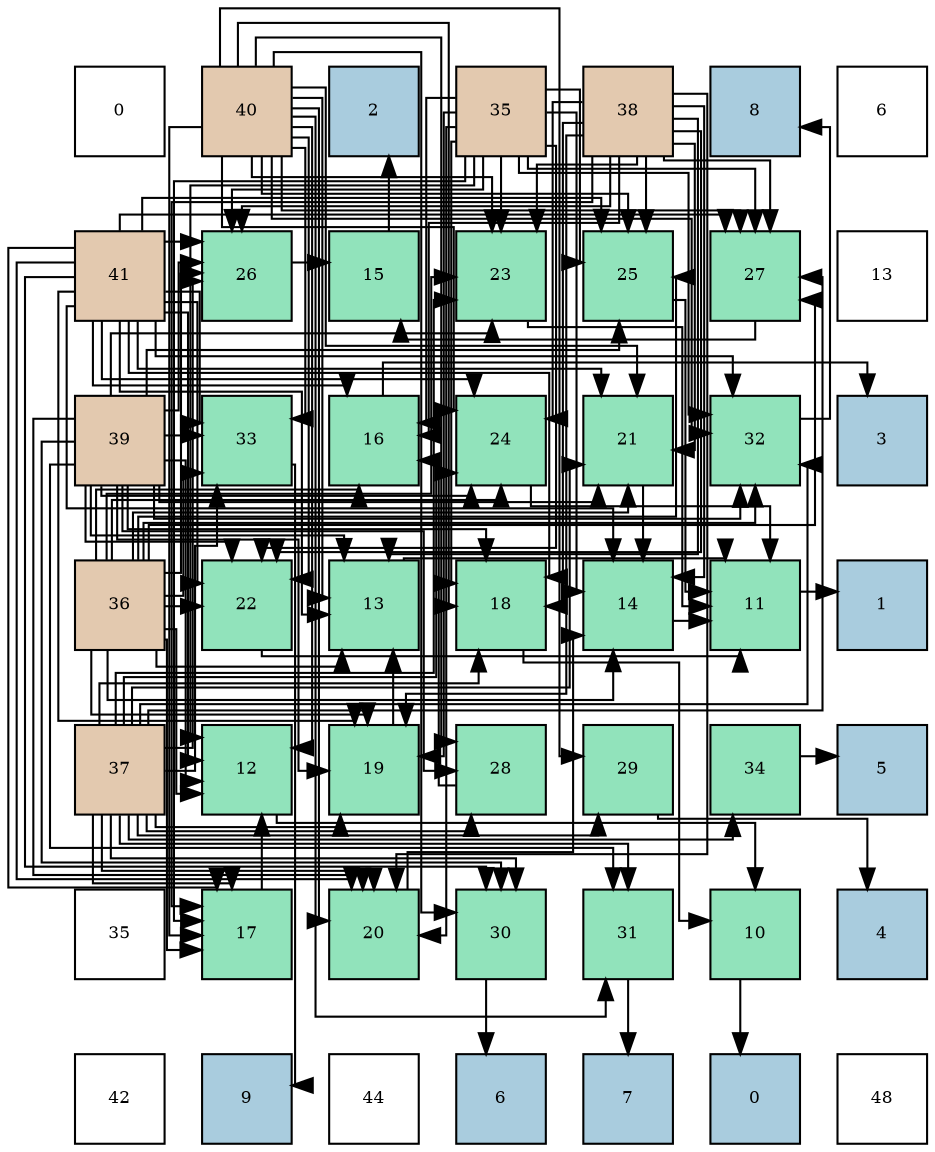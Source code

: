 digraph layout{
 rankdir=TB;
 splines=ortho;
 node [style=filled shape=square fixedsize=true width=0.6];
0[label="0", fontsize=8, fillcolor="#ffffff"];
1[label="40", fontsize=8, fillcolor="#e3c9af"];
2[label="2", fontsize=8, fillcolor="#a9ccde"];
3[label="35", fontsize=8, fillcolor="#e3c9af"];
4[label="38", fontsize=8, fillcolor="#e3c9af"];
5[label="8", fontsize=8, fillcolor="#a9ccde"];
6[label="6", fontsize=8, fillcolor="#ffffff"];
7[label="41", fontsize=8, fillcolor="#e3c9af"];
8[label="26", fontsize=8, fillcolor="#91e3bb"];
9[label="15", fontsize=8, fillcolor="#91e3bb"];
10[label="23", fontsize=8, fillcolor="#91e3bb"];
11[label="25", fontsize=8, fillcolor="#91e3bb"];
12[label="27", fontsize=8, fillcolor="#91e3bb"];
13[label="13", fontsize=8, fillcolor="#ffffff"];
14[label="39", fontsize=8, fillcolor="#e3c9af"];
15[label="33", fontsize=8, fillcolor="#91e3bb"];
16[label="16", fontsize=8, fillcolor="#91e3bb"];
17[label="24", fontsize=8, fillcolor="#91e3bb"];
18[label="21", fontsize=8, fillcolor="#91e3bb"];
19[label="32", fontsize=8, fillcolor="#91e3bb"];
20[label="3", fontsize=8, fillcolor="#a9ccde"];
21[label="36", fontsize=8, fillcolor="#e3c9af"];
22[label="22", fontsize=8, fillcolor="#91e3bb"];
23[label="13", fontsize=8, fillcolor="#91e3bb"];
24[label="18", fontsize=8, fillcolor="#91e3bb"];
25[label="14", fontsize=8, fillcolor="#91e3bb"];
26[label="11", fontsize=8, fillcolor="#91e3bb"];
27[label="1", fontsize=8, fillcolor="#a9ccde"];
28[label="37", fontsize=8, fillcolor="#e3c9af"];
29[label="12", fontsize=8, fillcolor="#91e3bb"];
30[label="19", fontsize=8, fillcolor="#91e3bb"];
31[label="28", fontsize=8, fillcolor="#91e3bb"];
32[label="29", fontsize=8, fillcolor="#91e3bb"];
33[label="34", fontsize=8, fillcolor="#91e3bb"];
34[label="5", fontsize=8, fillcolor="#a9ccde"];
35[label="35", fontsize=8, fillcolor="#ffffff"];
36[label="17", fontsize=8, fillcolor="#91e3bb"];
37[label="20", fontsize=8, fillcolor="#91e3bb"];
38[label="30", fontsize=8, fillcolor="#91e3bb"];
39[label="31", fontsize=8, fillcolor="#91e3bb"];
40[label="10", fontsize=8, fillcolor="#91e3bb"];
41[label="4", fontsize=8, fillcolor="#a9ccde"];
42[label="42", fontsize=8, fillcolor="#ffffff"];
43[label="9", fontsize=8, fillcolor="#a9ccde"];
44[label="44", fontsize=8, fillcolor="#ffffff"];
45[label="6", fontsize=8, fillcolor="#a9ccde"];
46[label="7", fontsize=8, fillcolor="#a9ccde"];
47[label="0", fontsize=8, fillcolor="#a9ccde"];
48[label="48", fontsize=8, fillcolor="#ffffff"];
edge [constraint=false, style=vis];40 -> 47;
26 -> 27;
29 -> 40;
23 -> 26;
25 -> 26;
9 -> 2;
16 -> 20;
36 -> 29;
24 -> 40;
30 -> 23;
37 -> 25;
18 -> 25;
22 -> 26;
10 -> 26;
17 -> 26;
11 -> 26;
8 -> 9;
12 -> 9;
31 -> 16;
32 -> 41;
38 -> 45;
39 -> 46;
19 -> 5;
15 -> 43;
33 -> 34;
3 -> 29;
3 -> 25;
3 -> 16;
3 -> 36;
3 -> 24;
3 -> 30;
3 -> 37;
3 -> 22;
3 -> 10;
3 -> 11;
3 -> 8;
3 -> 12;
3 -> 19;
21 -> 29;
21 -> 23;
21 -> 25;
21 -> 16;
21 -> 36;
21 -> 30;
21 -> 18;
21 -> 22;
21 -> 10;
21 -> 17;
21 -> 11;
21 -> 8;
21 -> 12;
21 -> 19;
21 -> 15;
28 -> 36;
28 -> 24;
28 -> 30;
28 -> 37;
28 -> 18;
28 -> 10;
28 -> 17;
28 -> 8;
28 -> 12;
28 -> 31;
28 -> 32;
28 -> 38;
28 -> 39;
28 -> 19;
28 -> 15;
28 -> 33;
4 -> 23;
4 -> 25;
4 -> 16;
4 -> 36;
4 -> 24;
4 -> 30;
4 -> 37;
4 -> 18;
4 -> 22;
4 -> 10;
4 -> 17;
4 -> 11;
4 -> 8;
4 -> 12;
14 -> 29;
14 -> 23;
14 -> 24;
14 -> 30;
14 -> 37;
14 -> 18;
14 -> 22;
14 -> 10;
14 -> 17;
14 -> 11;
14 -> 8;
14 -> 31;
14 -> 38;
14 -> 39;
14 -> 19;
14 -> 15;
1 -> 29;
1 -> 23;
1 -> 36;
1 -> 24;
1 -> 37;
1 -> 18;
1 -> 22;
1 -> 10;
1 -> 17;
1 -> 11;
1 -> 12;
1 -> 31;
1 -> 32;
1 -> 38;
1 -> 39;
1 -> 19;
1 -> 15;
7 -> 29;
7 -> 23;
7 -> 25;
7 -> 16;
7 -> 36;
7 -> 24;
7 -> 30;
7 -> 37;
7 -> 18;
7 -> 22;
7 -> 17;
7 -> 11;
7 -> 8;
7 -> 12;
7 -> 38;
7 -> 19;
7 -> 15;
edge [constraint=true, style=invis];
0 -> 7 -> 14 -> 21 -> 28 -> 35 -> 42;
1 -> 8 -> 15 -> 22 -> 29 -> 36 -> 43;
2 -> 9 -> 16 -> 23 -> 30 -> 37 -> 44;
3 -> 10 -> 17 -> 24 -> 31 -> 38 -> 45;
4 -> 11 -> 18 -> 25 -> 32 -> 39 -> 46;
5 -> 12 -> 19 -> 26 -> 33 -> 40 -> 47;
6 -> 13 -> 20 -> 27 -> 34 -> 41 -> 48;
rank = same {0 -> 1 -> 2 -> 3 -> 4 -> 5 -> 6};
rank = same {7 -> 8 -> 9 -> 10 -> 11 -> 12 -> 13};
rank = same {14 -> 15 -> 16 -> 17 -> 18 -> 19 -> 20};
rank = same {21 -> 22 -> 23 -> 24 -> 25 -> 26 -> 27};
rank = same {28 -> 29 -> 30 -> 31 -> 32 -> 33 -> 34};
rank = same {35 -> 36 -> 37 -> 38 -> 39 -> 40 -> 41};
rank = same {42 -> 43 -> 44 -> 45 -> 46 -> 47 -> 48};
}
